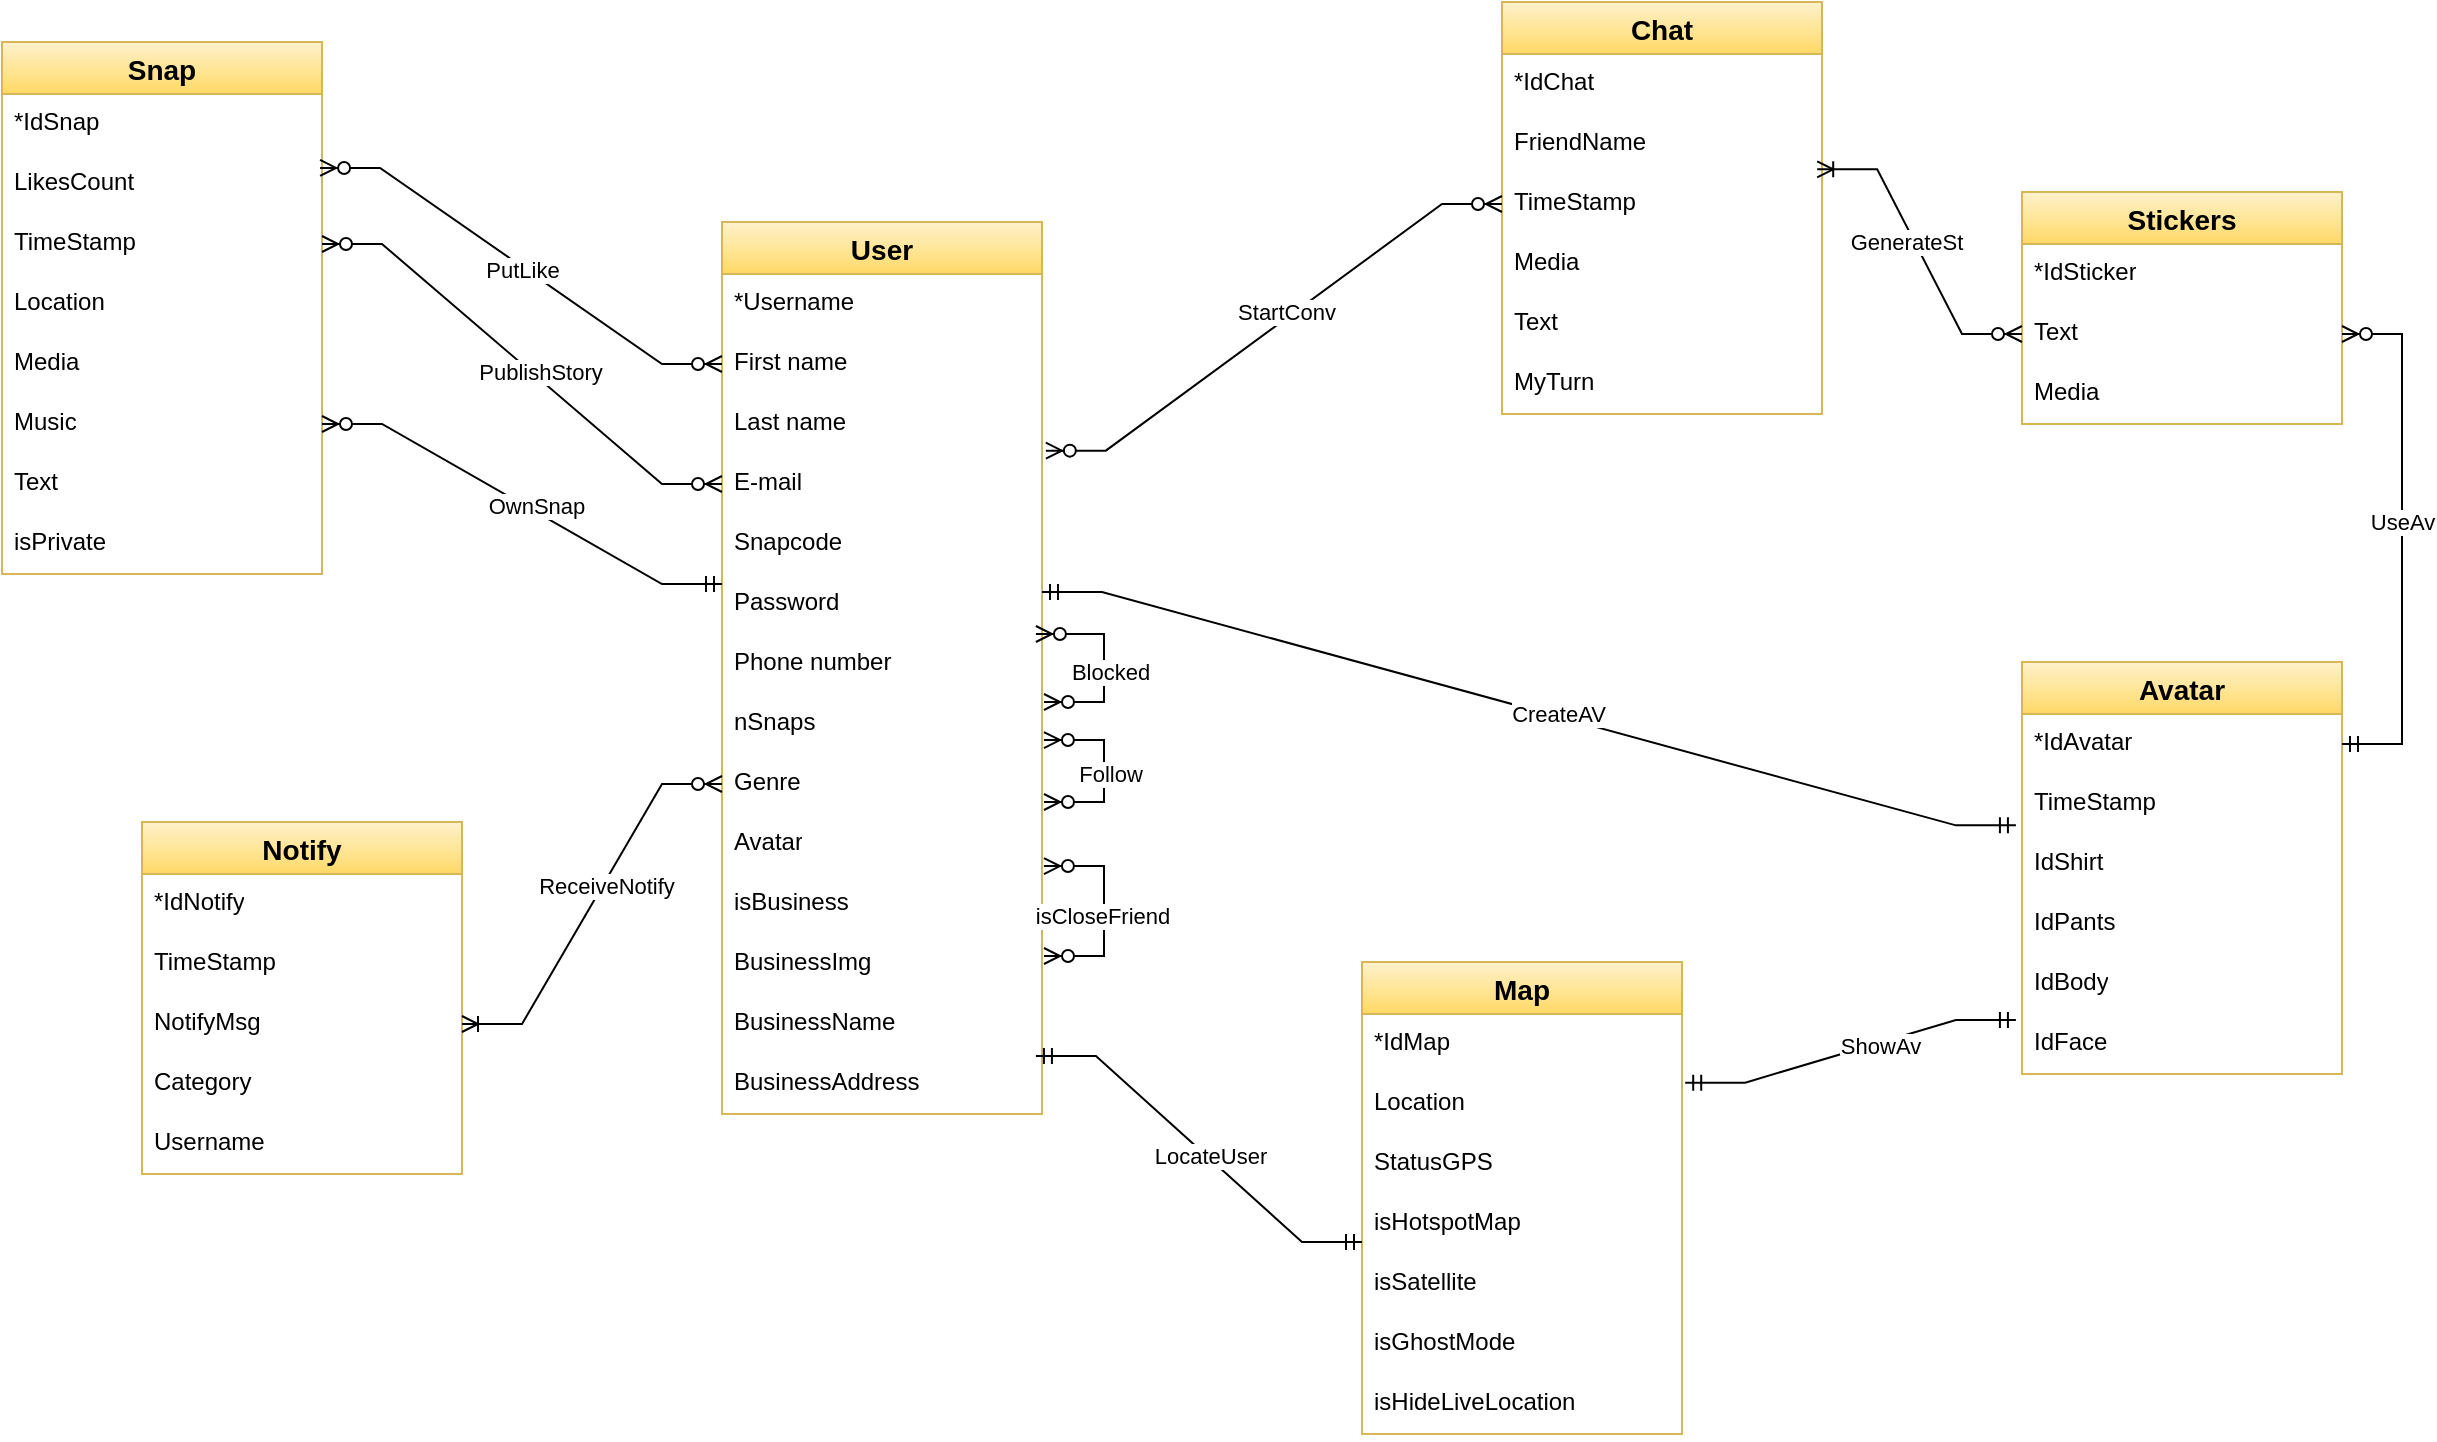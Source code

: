 <mxfile version="22.0.8" type="github">
  <diagram name="Page-1" id="eeb6GIZZUfjWowHsOeuV">
    <mxGraphModel dx="954" dy="527" grid="1" gridSize="10" guides="1" tooltips="1" connect="1" arrows="1" fold="1" page="1" pageScale="1" pageWidth="1169" pageHeight="827" math="0" shadow="0">
      <root>
        <mxCell id="0" />
        <mxCell id="1" parent="0" />
        <mxCell id="E8tW6npieSF5YsgEbHwR-1" value="User" style="swimlane;fontStyle=1;childLayout=stackLayout;horizontal=1;startSize=26;horizontalStack=0;resizeParent=1;resizeParentMax=0;resizeLast=0;collapsible=1;marginBottom=0;align=center;fontSize=14;fillColor=#fff2cc;strokeColor=#d6b656;gradientColor=#ffd966;" parent="1" vertex="1">
          <mxGeometry x="410" y="130" width="160" height="446" as="geometry" />
        </mxCell>
        <mxCell id="E8tW6npieSF5YsgEbHwR-11" value="*Username" style="text;strokeColor=none;fillColor=none;spacingLeft=4;spacingRight=4;overflow=hidden;rotatable=0;points=[[0,0.5],[1,0.5]];portConstraint=eastwest;fontSize=12;whiteSpace=wrap;html=1;" parent="E8tW6npieSF5YsgEbHwR-1" vertex="1">
          <mxGeometry y="26" width="160" height="30" as="geometry" />
        </mxCell>
        <mxCell id="E8tW6npieSF5YsgEbHwR-2" value="First name" style="text;strokeColor=none;fillColor=none;spacingLeft=4;spacingRight=4;overflow=hidden;rotatable=0;points=[[0,0.5],[1,0.5]];portConstraint=eastwest;fontSize=12;whiteSpace=wrap;html=1;" parent="E8tW6npieSF5YsgEbHwR-1" vertex="1">
          <mxGeometry y="56" width="160" height="30" as="geometry" />
        </mxCell>
        <mxCell id="E8tW6npieSF5YsgEbHwR-4" value="Last name" style="text;strokeColor=none;fillColor=none;spacingLeft=4;spacingRight=4;overflow=hidden;rotatable=0;points=[[0,0.5],[1,0.5]];portConstraint=eastwest;fontSize=12;whiteSpace=wrap;html=1;" parent="E8tW6npieSF5YsgEbHwR-1" vertex="1">
          <mxGeometry y="86" width="160" height="30" as="geometry" />
        </mxCell>
        <mxCell id="E8tW6npieSF5YsgEbHwR-12" value="E-mail" style="text;strokeColor=none;fillColor=none;spacingLeft=4;spacingRight=4;overflow=hidden;rotatable=0;points=[[0,0.5],[1,0.5]];portConstraint=eastwest;fontSize=12;whiteSpace=wrap;html=1;" parent="E8tW6npieSF5YsgEbHwR-1" vertex="1">
          <mxGeometry y="116" width="160" height="30" as="geometry" />
        </mxCell>
        <mxCell id="E8tW6npieSF5YsgEbHwR-13" value="Snapcode" style="text;strokeColor=none;fillColor=none;spacingLeft=4;spacingRight=4;overflow=hidden;rotatable=0;points=[[0,0.5],[1,0.5]];portConstraint=eastwest;fontSize=12;whiteSpace=wrap;html=1;" parent="E8tW6npieSF5YsgEbHwR-1" vertex="1">
          <mxGeometry y="146" width="160" height="30" as="geometry" />
        </mxCell>
        <mxCell id="E8tW6npieSF5YsgEbHwR-14" value="Password" style="text;strokeColor=none;fillColor=none;spacingLeft=4;spacingRight=4;overflow=hidden;rotatable=0;points=[[0,0.5],[1,0.5]];portConstraint=eastwest;fontSize=12;whiteSpace=wrap;html=1;" parent="E8tW6npieSF5YsgEbHwR-1" vertex="1">
          <mxGeometry y="176" width="160" height="30" as="geometry" />
        </mxCell>
        <mxCell id="E8tW6npieSF5YsgEbHwR-17" value="Phone number" style="text;strokeColor=none;fillColor=none;spacingLeft=4;spacingRight=4;overflow=hidden;rotatable=0;points=[[0,0.5],[1,0.5]];portConstraint=eastwest;fontSize=12;whiteSpace=wrap;html=1;" parent="E8tW6npieSF5YsgEbHwR-1" vertex="1">
          <mxGeometry y="206" width="160" height="30" as="geometry" />
        </mxCell>
        <mxCell id="E8tW6npieSF5YsgEbHwR-19" value="nSnaps" style="text;strokeColor=none;fillColor=none;spacingLeft=4;spacingRight=4;overflow=hidden;rotatable=0;points=[[0,0.5],[1,0.5]];portConstraint=eastwest;fontSize=12;whiteSpace=wrap;html=1;" parent="E8tW6npieSF5YsgEbHwR-1" vertex="1">
          <mxGeometry y="236" width="160" height="30" as="geometry" />
        </mxCell>
        <mxCell id="E8tW6npieSF5YsgEbHwR-20" value="Genre" style="text;strokeColor=none;fillColor=none;spacingLeft=4;spacingRight=4;overflow=hidden;rotatable=0;points=[[0,0.5],[1,0.5]];portConstraint=eastwest;fontSize=12;whiteSpace=wrap;html=1;" parent="E8tW6npieSF5YsgEbHwR-1" vertex="1">
          <mxGeometry y="266" width="160" height="30" as="geometry" />
        </mxCell>
        <mxCell id="E8tW6npieSF5YsgEbHwR-83" value="Avatar" style="text;strokeColor=none;fillColor=none;spacingLeft=4;spacingRight=4;overflow=hidden;rotatable=0;points=[[0,0.5],[1,0.5]];portConstraint=eastwest;fontSize=12;whiteSpace=wrap;html=1;" parent="E8tW6npieSF5YsgEbHwR-1" vertex="1">
          <mxGeometry y="296" width="160" height="30" as="geometry" />
        </mxCell>
        <mxCell id="RKkL9MZf_iNBz_sPCRg5-10" value="isBusiness" style="text;strokeColor=none;fillColor=none;spacingLeft=4;spacingRight=4;overflow=hidden;rotatable=0;points=[[0,0.5],[1,0.5]];portConstraint=eastwest;fontSize=12;whiteSpace=wrap;html=1;" parent="E8tW6npieSF5YsgEbHwR-1" vertex="1">
          <mxGeometry y="326" width="160" height="30" as="geometry" />
        </mxCell>
        <mxCell id="RKkL9MZf_iNBz_sPCRg5-11" value="BusinessImg" style="text;strokeColor=none;fillColor=none;spacingLeft=4;spacingRight=4;overflow=hidden;rotatable=0;points=[[0,0.5],[1,0.5]];portConstraint=eastwest;fontSize=12;whiteSpace=wrap;html=1;" parent="E8tW6npieSF5YsgEbHwR-1" vertex="1">
          <mxGeometry y="356" width="160" height="30" as="geometry" />
        </mxCell>
        <mxCell id="RKkL9MZf_iNBz_sPCRg5-12" value="BusinessName" style="text;strokeColor=none;fillColor=none;spacingLeft=4;spacingRight=4;overflow=hidden;rotatable=0;points=[[0,0.5],[1,0.5]];portConstraint=eastwest;fontSize=12;whiteSpace=wrap;html=1;" parent="E8tW6npieSF5YsgEbHwR-1" vertex="1">
          <mxGeometry y="386" width="160" height="30" as="geometry" />
        </mxCell>
        <mxCell id="RKkL9MZf_iNBz_sPCRg5-13" value="BusinessAddress" style="text;strokeColor=none;fillColor=none;spacingLeft=4;spacingRight=4;overflow=hidden;rotatable=0;points=[[0,0.5],[1,0.5]];portConstraint=eastwest;fontSize=12;whiteSpace=wrap;html=1;" parent="E8tW6npieSF5YsgEbHwR-1" vertex="1">
          <mxGeometry y="416" width="160" height="30" as="geometry" />
        </mxCell>
        <mxCell id="E8tW6npieSF5YsgEbHwR-8" value="Map" style="swimlane;fontStyle=1;childLayout=stackLayout;horizontal=1;startSize=26;horizontalStack=0;resizeParent=1;resizeParentMax=0;resizeLast=0;collapsible=1;marginBottom=0;align=center;fontSize=14;fillColor=#fff2cc;strokeColor=#d6b656;gradientColor=#ffd966;" parent="1" vertex="1">
          <mxGeometry x="730" y="500" width="160" height="236" as="geometry" />
        </mxCell>
        <mxCell id="E8tW6npieSF5YsgEbHwR-9" value="*IdMap" style="text;strokeColor=none;fillColor=none;spacingLeft=4;spacingRight=4;overflow=hidden;rotatable=0;points=[[0,0.5],[1,0.5]];portConstraint=eastwest;fontSize=12;whiteSpace=wrap;html=1;" parent="E8tW6npieSF5YsgEbHwR-8" vertex="1">
          <mxGeometry y="26" width="160" height="30" as="geometry" />
        </mxCell>
        <mxCell id="E8tW6npieSF5YsgEbHwR-10" value="Location" style="text;strokeColor=none;fillColor=none;spacingLeft=4;spacingRight=4;overflow=hidden;rotatable=0;points=[[0,0.5],[1,0.5]];portConstraint=eastwest;fontSize=12;whiteSpace=wrap;html=1;" parent="E8tW6npieSF5YsgEbHwR-8" vertex="1">
          <mxGeometry y="56" width="160" height="30" as="geometry" />
        </mxCell>
        <mxCell id="E8tW6npieSF5YsgEbHwR-15" value="StatusGPS" style="text;strokeColor=none;fillColor=none;spacingLeft=4;spacingRight=4;overflow=hidden;rotatable=0;points=[[0,0.5],[1,0.5]];portConstraint=eastwest;fontSize=12;whiteSpace=wrap;html=1;" parent="E8tW6npieSF5YsgEbHwR-8" vertex="1">
          <mxGeometry y="86" width="160" height="30" as="geometry" />
        </mxCell>
        <mxCell id="E8tW6npieSF5YsgEbHwR-16" value="&lt;div&gt;isHotspotMap&lt;/div&gt;&lt;div&gt;&lt;br&gt;&lt;/div&gt;" style="text;strokeColor=none;fillColor=none;spacingLeft=4;spacingRight=4;overflow=hidden;rotatable=0;points=[[0,0.5],[1,0.5]];portConstraint=eastwest;fontSize=12;whiteSpace=wrap;html=1;" parent="E8tW6npieSF5YsgEbHwR-8" vertex="1">
          <mxGeometry y="116" width="160" height="30" as="geometry" />
        </mxCell>
        <mxCell id="E8tW6npieSF5YsgEbHwR-21" value="isSatellite" style="text;strokeColor=none;fillColor=none;spacingLeft=4;spacingRight=4;overflow=hidden;rotatable=0;points=[[0,0.5],[1,0.5]];portConstraint=eastwest;fontSize=12;whiteSpace=wrap;html=1;" parent="E8tW6npieSF5YsgEbHwR-8" vertex="1">
          <mxGeometry y="146" width="160" height="30" as="geometry" />
        </mxCell>
        <mxCell id="E8tW6npieSF5YsgEbHwR-22" value="isGhostMode" style="text;strokeColor=none;fillColor=none;spacingLeft=4;spacingRight=4;overflow=hidden;rotatable=0;points=[[0,0.5],[1,0.5]];portConstraint=eastwest;fontSize=12;whiteSpace=wrap;html=1;" parent="E8tW6npieSF5YsgEbHwR-8" vertex="1">
          <mxGeometry y="176" width="160" height="30" as="geometry" />
        </mxCell>
        <mxCell id="2qUALNLpR4T5yD8OuCzF-1" value="isHideLiveLocation" style="text;strokeColor=none;fillColor=none;spacingLeft=4;spacingRight=4;overflow=hidden;rotatable=0;points=[[0,0.5],[1,0.5]];portConstraint=eastwest;fontSize=12;whiteSpace=wrap;html=1;" parent="E8tW6npieSF5YsgEbHwR-8" vertex="1">
          <mxGeometry y="206" width="160" height="30" as="geometry" />
        </mxCell>
        <mxCell id="E8tW6npieSF5YsgEbHwR-45" value="Chat" style="swimlane;fontStyle=1;childLayout=stackLayout;horizontal=1;startSize=26;horizontalStack=0;resizeParent=1;resizeParentMax=0;resizeLast=0;collapsible=1;marginBottom=0;align=center;fontSize=14;fillColor=#fff2cc;strokeColor=#d6b656;gradientColor=#ffd966;" parent="1" vertex="1">
          <mxGeometry x="800" y="20" width="160" height="206" as="geometry" />
        </mxCell>
        <mxCell id="E8tW6npieSF5YsgEbHwR-46" value="*IdChat" style="text;strokeColor=none;fillColor=none;spacingLeft=4;spacingRight=4;overflow=hidden;rotatable=0;points=[[0,0.5],[1,0.5]];portConstraint=eastwest;fontSize=12;whiteSpace=wrap;html=1;" parent="E8tW6npieSF5YsgEbHwR-45" vertex="1">
          <mxGeometry y="26" width="160" height="30" as="geometry" />
        </mxCell>
        <mxCell id="E8tW6npieSF5YsgEbHwR-47" value="FriendName" style="text;strokeColor=none;fillColor=none;spacingLeft=4;spacingRight=4;overflow=hidden;rotatable=0;points=[[0,0.5],[1,0.5]];portConstraint=eastwest;fontSize=12;whiteSpace=wrap;html=1;" parent="E8tW6npieSF5YsgEbHwR-45" vertex="1">
          <mxGeometry y="56" width="160" height="30" as="geometry" />
        </mxCell>
        <mxCell id="E8tW6npieSF5YsgEbHwR-48" value="TimeStamp" style="text;strokeColor=none;fillColor=none;spacingLeft=4;spacingRight=4;overflow=hidden;rotatable=0;points=[[0,0.5],[1,0.5]];portConstraint=eastwest;fontSize=12;whiteSpace=wrap;html=1;" parent="E8tW6npieSF5YsgEbHwR-45" vertex="1">
          <mxGeometry y="86" width="160" height="30" as="geometry" />
        </mxCell>
        <mxCell id="E8tW6npieSF5YsgEbHwR-56" value="Media" style="text;strokeColor=none;fillColor=none;spacingLeft=4;spacingRight=4;overflow=hidden;rotatable=0;points=[[0,0.5],[1,0.5]];portConstraint=eastwest;fontSize=12;whiteSpace=wrap;html=1;" parent="E8tW6npieSF5YsgEbHwR-45" vertex="1">
          <mxGeometry y="116" width="160" height="30" as="geometry" />
        </mxCell>
        <mxCell id="E8tW6npieSF5YsgEbHwR-67" value="Text" style="text;strokeColor=none;fillColor=none;spacingLeft=4;spacingRight=4;overflow=hidden;rotatable=0;points=[[0,0.5],[1,0.5]];portConstraint=eastwest;fontSize=12;whiteSpace=wrap;html=1;" parent="E8tW6npieSF5YsgEbHwR-45" vertex="1">
          <mxGeometry y="146" width="160" height="30" as="geometry" />
        </mxCell>
        <mxCell id="E8tW6npieSF5YsgEbHwR-57" value="MyTurn" style="text;strokeColor=none;fillColor=none;spacingLeft=4;spacingRight=4;overflow=hidden;rotatable=0;points=[[0,0.5],[1,0.5]];portConstraint=eastwest;fontSize=12;whiteSpace=wrap;html=1;" parent="E8tW6npieSF5YsgEbHwR-45" vertex="1">
          <mxGeometry y="176" width="160" height="30" as="geometry" />
        </mxCell>
        <mxCell id="E8tW6npieSF5YsgEbHwR-58" value="Snap" style="swimlane;fontStyle=1;childLayout=stackLayout;horizontal=1;startSize=26;horizontalStack=0;resizeParent=1;resizeParentMax=0;resizeLast=0;collapsible=1;marginBottom=0;align=center;fontSize=14;fillColor=#fff2cc;strokeColor=#d6b656;gradientColor=#ffd966;" parent="1" vertex="1">
          <mxGeometry x="50" y="40" width="160" height="266" as="geometry" />
        </mxCell>
        <mxCell id="E8tW6npieSF5YsgEbHwR-59" value="*IdSnap" style="text;strokeColor=none;fillColor=none;spacingLeft=4;spacingRight=4;overflow=hidden;rotatable=0;points=[[0,0.5],[1,0.5]];portConstraint=eastwest;fontSize=12;whiteSpace=wrap;html=1;" parent="E8tW6npieSF5YsgEbHwR-58" vertex="1">
          <mxGeometry y="26" width="160" height="30" as="geometry" />
        </mxCell>
        <mxCell id="E8tW6npieSF5YsgEbHwR-60" value="LikesCount" style="text;strokeColor=none;fillColor=none;spacingLeft=4;spacingRight=4;overflow=hidden;rotatable=0;points=[[0,0.5],[1,0.5]];portConstraint=eastwest;fontSize=12;whiteSpace=wrap;html=1;" parent="E8tW6npieSF5YsgEbHwR-58" vertex="1">
          <mxGeometry y="56" width="160" height="30" as="geometry" />
        </mxCell>
        <mxCell id="E8tW6npieSF5YsgEbHwR-61" value="TimeStamp" style="text;strokeColor=none;fillColor=none;spacingLeft=4;spacingRight=4;overflow=hidden;rotatable=0;points=[[0,0.5],[1,0.5]];portConstraint=eastwest;fontSize=12;whiteSpace=wrap;html=1;" parent="E8tW6npieSF5YsgEbHwR-58" vertex="1">
          <mxGeometry y="86" width="160" height="30" as="geometry" />
        </mxCell>
        <mxCell id="E8tW6npieSF5YsgEbHwR-63" value="Location" style="text;strokeColor=none;fillColor=none;spacingLeft=4;spacingRight=4;overflow=hidden;rotatable=0;points=[[0,0.5],[1,0.5]];portConstraint=eastwest;fontSize=12;whiteSpace=wrap;html=1;" parent="E8tW6npieSF5YsgEbHwR-58" vertex="1">
          <mxGeometry y="116" width="160" height="30" as="geometry" />
        </mxCell>
        <mxCell id="E8tW6npieSF5YsgEbHwR-64" value="Media" style="text;strokeColor=none;fillColor=none;spacingLeft=4;spacingRight=4;overflow=hidden;rotatable=0;points=[[0,0.5],[1,0.5]];portConstraint=eastwest;fontSize=12;whiteSpace=wrap;html=1;" parent="E8tW6npieSF5YsgEbHwR-58" vertex="1">
          <mxGeometry y="146" width="160" height="30" as="geometry" />
        </mxCell>
        <mxCell id="E8tW6npieSF5YsgEbHwR-65" value="Music" style="text;strokeColor=none;fillColor=none;spacingLeft=4;spacingRight=4;overflow=hidden;rotatable=0;points=[[0,0.5],[1,0.5]];portConstraint=eastwest;fontSize=12;whiteSpace=wrap;html=1;" parent="E8tW6npieSF5YsgEbHwR-58" vertex="1">
          <mxGeometry y="176" width="160" height="30" as="geometry" />
        </mxCell>
        <mxCell id="E8tW6npieSF5YsgEbHwR-66" value="Text" style="text;strokeColor=none;fillColor=none;spacingLeft=4;spacingRight=4;overflow=hidden;rotatable=0;points=[[0,0.5],[1,0.5]];portConstraint=eastwest;fontSize=12;whiteSpace=wrap;html=1;" parent="E8tW6npieSF5YsgEbHwR-58" vertex="1">
          <mxGeometry y="206" width="160" height="30" as="geometry" />
        </mxCell>
        <mxCell id="E8tW6npieSF5YsgEbHwR-108" value="isPrivate" style="text;strokeColor=none;fillColor=none;spacingLeft=4;spacingRight=4;overflow=hidden;rotatable=0;points=[[0,0.5],[1,0.5]];portConstraint=eastwest;fontSize=12;whiteSpace=wrap;html=1;" parent="E8tW6npieSF5YsgEbHwR-58" vertex="1">
          <mxGeometry y="236" width="160" height="30" as="geometry" />
        </mxCell>
        <mxCell id="E8tW6npieSF5YsgEbHwR-77" value="Avatar" style="swimlane;fontStyle=1;childLayout=stackLayout;horizontal=1;startSize=26;horizontalStack=0;resizeParent=1;resizeParentMax=0;resizeLast=0;collapsible=1;marginBottom=0;align=center;fontSize=14;fillColor=#fff2cc;strokeColor=#d6b656;gradientColor=#ffd966;" parent="1" vertex="1">
          <mxGeometry x="1060" y="350" width="160" height="206" as="geometry" />
        </mxCell>
        <mxCell id="E8tW6npieSF5YsgEbHwR-78" value="*IdAvatar" style="text;strokeColor=none;fillColor=none;spacingLeft=4;spacingRight=4;overflow=hidden;rotatable=0;points=[[0,0.5],[1,0.5]];portConstraint=eastwest;fontSize=12;whiteSpace=wrap;html=1;" parent="E8tW6npieSF5YsgEbHwR-77" vertex="1">
          <mxGeometry y="26" width="160" height="30" as="geometry" />
        </mxCell>
        <mxCell id="E8tW6npieSF5YsgEbHwR-79" value="TimeStamp" style="text;strokeColor=none;fillColor=none;spacingLeft=4;spacingRight=4;overflow=hidden;rotatable=0;points=[[0,0.5],[1,0.5]];portConstraint=eastwest;fontSize=12;whiteSpace=wrap;html=1;" parent="E8tW6npieSF5YsgEbHwR-77" vertex="1">
          <mxGeometry y="56" width="160" height="30" as="geometry" />
        </mxCell>
        <mxCell id="E8tW6npieSF5YsgEbHwR-80" value="IdShirt" style="text;strokeColor=none;fillColor=none;spacingLeft=4;spacingRight=4;overflow=hidden;rotatable=0;points=[[0,0.5],[1,0.5]];portConstraint=eastwest;fontSize=12;whiteSpace=wrap;html=1;" parent="E8tW6npieSF5YsgEbHwR-77" vertex="1">
          <mxGeometry y="86" width="160" height="30" as="geometry" />
        </mxCell>
        <mxCell id="E8tW6npieSF5YsgEbHwR-81" value="IdPants" style="text;strokeColor=none;fillColor=none;spacingLeft=4;spacingRight=4;overflow=hidden;rotatable=0;points=[[0,0.5],[1,0.5]];portConstraint=eastwest;fontSize=12;whiteSpace=wrap;html=1;" parent="E8tW6npieSF5YsgEbHwR-77" vertex="1">
          <mxGeometry y="116" width="160" height="30" as="geometry" />
        </mxCell>
        <mxCell id="E8tW6npieSF5YsgEbHwR-82" value="IdBody" style="text;strokeColor=none;fillColor=none;spacingLeft=4;spacingRight=4;overflow=hidden;rotatable=0;points=[[0,0.5],[1,0.5]];portConstraint=eastwest;fontSize=12;whiteSpace=wrap;html=1;" parent="E8tW6npieSF5YsgEbHwR-77" vertex="1">
          <mxGeometry y="146" width="160" height="30" as="geometry" />
        </mxCell>
        <mxCell id="E8tW6npieSF5YsgEbHwR-84" value="IdFace" style="text;strokeColor=none;fillColor=none;spacingLeft=4;spacingRight=4;overflow=hidden;rotatable=0;points=[[0,0.5],[1,0.5]];portConstraint=eastwest;fontSize=12;whiteSpace=wrap;html=1;" parent="E8tW6npieSF5YsgEbHwR-77" vertex="1">
          <mxGeometry y="176" width="160" height="30" as="geometry" />
        </mxCell>
        <mxCell id="E8tW6npieSF5YsgEbHwR-87" value="Notify" style="swimlane;fontStyle=1;childLayout=stackLayout;horizontal=1;startSize=26;horizontalStack=0;resizeParent=1;resizeParentMax=0;resizeLast=0;collapsible=1;marginBottom=0;align=center;fontSize=14;fillColor=#fff2cc;strokeColor=#d6b656;gradientColor=#ffd966;" parent="1" vertex="1">
          <mxGeometry x="120" y="430" width="160" height="176" as="geometry" />
        </mxCell>
        <mxCell id="E8tW6npieSF5YsgEbHwR-88" value="*IdNotify" style="text;strokeColor=none;fillColor=none;spacingLeft=4;spacingRight=4;overflow=hidden;rotatable=0;points=[[0,0.5],[1,0.5]];portConstraint=eastwest;fontSize=12;whiteSpace=wrap;html=1;" parent="E8tW6npieSF5YsgEbHwR-87" vertex="1">
          <mxGeometry y="26" width="160" height="30" as="geometry" />
        </mxCell>
        <mxCell id="E8tW6npieSF5YsgEbHwR-89" value="TimeStamp" style="text;strokeColor=none;fillColor=none;spacingLeft=4;spacingRight=4;overflow=hidden;rotatable=0;points=[[0,0.5],[1,0.5]];portConstraint=eastwest;fontSize=12;whiteSpace=wrap;html=1;" parent="E8tW6npieSF5YsgEbHwR-87" vertex="1">
          <mxGeometry y="56" width="160" height="30" as="geometry" />
        </mxCell>
        <mxCell id="E8tW6npieSF5YsgEbHwR-90" value="NotifyMsg" style="text;strokeColor=none;fillColor=none;spacingLeft=4;spacingRight=4;overflow=hidden;rotatable=0;points=[[0,0.5],[1,0.5]];portConstraint=eastwest;fontSize=12;whiteSpace=wrap;html=1;" parent="E8tW6npieSF5YsgEbHwR-87" vertex="1">
          <mxGeometry y="86" width="160" height="30" as="geometry" />
        </mxCell>
        <mxCell id="E8tW6npieSF5YsgEbHwR-91" value="Category" style="text;strokeColor=none;fillColor=none;spacingLeft=4;spacingRight=4;overflow=hidden;rotatable=0;points=[[0,0.5],[1,0.5]];portConstraint=eastwest;fontSize=12;whiteSpace=wrap;html=1;" parent="E8tW6npieSF5YsgEbHwR-87" vertex="1">
          <mxGeometry y="116" width="160" height="30" as="geometry" />
        </mxCell>
        <mxCell id="E8tW6npieSF5YsgEbHwR-92" value="Username" style="text;strokeColor=none;fillColor=none;spacingLeft=4;spacingRight=4;overflow=hidden;rotatable=0;points=[[0,0.5],[1,0.5]];portConstraint=eastwest;fontSize=12;whiteSpace=wrap;html=1;" parent="E8tW6npieSF5YsgEbHwR-87" vertex="1">
          <mxGeometry y="146" width="160" height="30" as="geometry" />
        </mxCell>
        <mxCell id="E8tW6npieSF5YsgEbHwR-93" value="" style="edgeStyle=entityRelationEdgeStyle;fontSize=12;html=1;endArrow=ERmandOne;startArrow=ERmandOne;rounded=0;entryX=0;entryY=0.5;entryDx=0;entryDy=0;exitX=0.981;exitY=0.033;exitDx=0;exitDy=0;exitPerimeter=0;" parent="1" source="RKkL9MZf_iNBz_sPCRg5-13" edge="1">
          <mxGeometry width="100" height="100" relative="1" as="geometry">
            <mxPoint x="569.04" y="495.99" as="sourcePoint" />
            <mxPoint x="730" y="640" as="targetPoint" />
          </mxGeometry>
        </mxCell>
        <mxCell id="E8tW6npieSF5YsgEbHwR-94" value="LocateUser" style="edgeLabel;html=1;align=center;verticalAlign=middle;resizable=0;points=[];" parent="E8tW6npieSF5YsgEbHwR-93" vertex="1" connectable="0">
          <mxGeometry x="0.058" y="1" relative="1" as="geometry">
            <mxPoint as="offset" />
          </mxGeometry>
        </mxCell>
        <mxCell id="E8tW6npieSF5YsgEbHwR-102" value="" style="edgeStyle=entityRelationEdgeStyle;fontSize=12;html=1;endArrow=ERmandOne;startArrow=ERmandOne;rounded=0;entryX=-0.019;entryY=0.856;entryDx=0;entryDy=0;entryPerimeter=0;" parent="1" target="E8tW6npieSF5YsgEbHwR-79" edge="1">
          <mxGeometry width="100" height="100" relative="1" as="geometry">
            <mxPoint x="570" y="315" as="sourcePoint" />
            <mxPoint x="1190" y="316" as="targetPoint" />
          </mxGeometry>
        </mxCell>
        <mxCell id="E8tW6npieSF5YsgEbHwR-103" value="CreateAV" style="edgeLabel;html=1;align=center;verticalAlign=middle;resizable=0;points=[];" parent="E8tW6npieSF5YsgEbHwR-102" vertex="1" connectable="0">
          <mxGeometry x="0.058" y="1" relative="1" as="geometry">
            <mxPoint as="offset" />
          </mxGeometry>
        </mxCell>
        <mxCell id="E8tW6npieSF5YsgEbHwR-112" value="Stickers" style="swimlane;fontStyle=1;childLayout=stackLayout;horizontal=1;startSize=26;horizontalStack=0;resizeParent=1;resizeParentMax=0;resizeLast=0;collapsible=1;marginBottom=0;align=center;fontSize=14;fillColor=#fff2cc;strokeColor=#d6b656;gradientColor=#ffd966;" parent="1" vertex="1">
          <mxGeometry x="1060" y="115" width="160" height="116" as="geometry" />
        </mxCell>
        <mxCell id="E8tW6npieSF5YsgEbHwR-113" value="*IdSticker" style="text;strokeColor=none;fillColor=none;spacingLeft=4;spacingRight=4;overflow=hidden;rotatable=0;points=[[0,0.5],[1,0.5]];portConstraint=eastwest;fontSize=12;whiteSpace=wrap;html=1;" parent="E8tW6npieSF5YsgEbHwR-112" vertex="1">
          <mxGeometry y="26" width="160" height="30" as="geometry" />
        </mxCell>
        <mxCell id="E8tW6npieSF5YsgEbHwR-114" value="Text" style="text;strokeColor=none;fillColor=none;spacingLeft=4;spacingRight=4;overflow=hidden;rotatable=0;points=[[0,0.5],[1,0.5]];portConstraint=eastwest;fontSize=12;whiteSpace=wrap;html=1;" parent="E8tW6npieSF5YsgEbHwR-112" vertex="1">
          <mxGeometry y="56" width="160" height="30" as="geometry" />
        </mxCell>
        <mxCell id="E8tW6npieSF5YsgEbHwR-115" value="Media" style="text;strokeColor=none;fillColor=none;spacingLeft=4;spacingRight=4;overflow=hidden;rotatable=0;points=[[0,0.5],[1,0.5]];portConstraint=eastwest;fontSize=12;whiteSpace=wrap;html=1;" parent="E8tW6npieSF5YsgEbHwR-112" vertex="1">
          <mxGeometry y="86" width="160" height="30" as="geometry" />
        </mxCell>
        <mxCell id="E8tW6npieSF5YsgEbHwR-121" value="" style="edgeStyle=entityRelationEdgeStyle;fontSize=12;html=1;endArrow=ERzeroToMany;startArrow=ERmandOne;rounded=0;exitX=1;exitY=0.5;exitDx=0;exitDy=0;" parent="1" source="E8tW6npieSF5YsgEbHwR-78" target="E8tW6npieSF5YsgEbHwR-114" edge="1">
          <mxGeometry width="100" height="100" relative="1" as="geometry">
            <mxPoint x="1030" y="520" as="sourcePoint" />
            <mxPoint x="1130" y="420" as="targetPoint" />
          </mxGeometry>
        </mxCell>
        <mxCell id="E8tW6npieSF5YsgEbHwR-122" value="UseAv" style="edgeLabel;html=1;align=center;verticalAlign=middle;resizable=0;points=[];" parent="E8tW6npieSF5YsgEbHwR-121" vertex="1" connectable="0">
          <mxGeometry x="0.063" relative="1" as="geometry">
            <mxPoint as="offset" />
          </mxGeometry>
        </mxCell>
        <mxCell id="E8tW6npieSF5YsgEbHwR-123" value="" style="edgeStyle=entityRelationEdgeStyle;fontSize=12;html=1;endArrow=ERoneToMany;startArrow=ERzeroToMany;rounded=0;entryX=0.985;entryY=-0.078;entryDx=0;entryDy=0;entryPerimeter=0;exitX=0;exitY=0.5;exitDx=0;exitDy=0;" parent="1" source="E8tW6npieSF5YsgEbHwR-114" target="E8tW6npieSF5YsgEbHwR-48" edge="1">
          <mxGeometry width="100" height="100" relative="1" as="geometry">
            <mxPoint x="1060" y="150" as="sourcePoint" />
            <mxPoint x="1160" y="50" as="targetPoint" />
          </mxGeometry>
        </mxCell>
        <mxCell id="E8tW6npieSF5YsgEbHwR-124" value="GenerateSt" style="edgeLabel;html=1;align=center;verticalAlign=middle;resizable=0;points=[];" parent="E8tW6npieSF5YsgEbHwR-123" vertex="1" connectable="0">
          <mxGeometry x="0.1" y="3" relative="1" as="geometry">
            <mxPoint x="-1" as="offset" />
          </mxGeometry>
        </mxCell>
        <mxCell id="E8tW6npieSF5YsgEbHwR-132" value="" style="edgeStyle=entityRelationEdgeStyle;fontSize=12;html=1;endArrow=ERmandOne;startArrow=ERmandOne;rounded=0;entryX=-0.019;entryY=0.1;entryDx=0;entryDy=0;entryPerimeter=0;exitX=1.01;exitY=1.144;exitDx=0;exitDy=0;exitPerimeter=0;" parent="1" source="E8tW6npieSF5YsgEbHwR-9" target="E8tW6npieSF5YsgEbHwR-84" edge="1">
          <mxGeometry width="100" height="100" relative="1" as="geometry">
            <mxPoint x="950" y="560" as="sourcePoint" />
            <mxPoint x="1050" y="460" as="targetPoint" />
          </mxGeometry>
        </mxCell>
        <mxCell id="E8tW6npieSF5YsgEbHwR-133" value="ShowAv" style="edgeLabel;html=1;align=center;verticalAlign=middle;resizable=0;points=[];" parent="E8tW6npieSF5YsgEbHwR-132" vertex="1" connectable="0">
          <mxGeometry x="0.182" y="-2" relative="1" as="geometry">
            <mxPoint x="-1" as="offset" />
          </mxGeometry>
        </mxCell>
        <mxCell id="RKkL9MZf_iNBz_sPCRg5-14" value="" style="edgeStyle=entityRelationEdgeStyle;fontSize=12;html=1;endArrow=ERzeroToMany;endFill=1;startArrow=ERzeroToMany;rounded=0;entryX=1.006;entryY=0.767;entryDx=0;entryDy=0;entryPerimeter=0;" parent="1" target="E8tW6npieSF5YsgEbHwR-19" edge="1">
          <mxGeometry width="100" height="100" relative="1" as="geometry">
            <mxPoint x="571" y="420" as="sourcePoint" />
            <mxPoint x="670" y="390" as="targetPoint" />
          </mxGeometry>
        </mxCell>
        <mxCell id="RKkL9MZf_iNBz_sPCRg5-15" value="Follow" style="edgeLabel;html=1;align=center;verticalAlign=middle;resizable=0;points=[];" parent="RKkL9MZf_iNBz_sPCRg5-14" vertex="1" connectable="0">
          <mxGeometry x="-0.033" y="-3" relative="1" as="geometry">
            <mxPoint as="offset" />
          </mxGeometry>
        </mxCell>
        <mxCell id="RKkL9MZf_iNBz_sPCRg5-16" value="" style="edgeStyle=entityRelationEdgeStyle;fontSize=12;html=1;endArrow=ERzeroToMany;endFill=1;startArrow=ERzeroToMany;rounded=0;entryX=0.981;entryY=0;entryDx=0;entryDy=0;entryPerimeter=0;" parent="1" target="E8tW6npieSF5YsgEbHwR-17" edge="1">
          <mxGeometry width="100" height="100" relative="1" as="geometry">
            <mxPoint x="571" y="370" as="sourcePoint" />
            <mxPoint x="720" y="370" as="targetPoint" />
          </mxGeometry>
        </mxCell>
        <mxCell id="RKkL9MZf_iNBz_sPCRg5-17" value="Blocked" style="edgeLabel;html=1;align=center;verticalAlign=middle;resizable=0;points=[];" parent="RKkL9MZf_iNBz_sPCRg5-16" vertex="1" connectable="0">
          <mxGeometry x="-0.071" y="-3" relative="1" as="geometry">
            <mxPoint as="offset" />
          </mxGeometry>
        </mxCell>
        <mxCell id="RKkL9MZf_iNBz_sPCRg5-18" value="" style="edgeStyle=entityRelationEdgeStyle;fontSize=12;html=1;endArrow=ERzeroToMany;endFill=1;startArrow=ERzeroToMany;rounded=0;entryX=1.006;entryY=0.867;entryDx=0;entryDy=0;entryPerimeter=0;" parent="1" target="E8tW6npieSF5YsgEbHwR-83" edge="1">
          <mxGeometry width="100" height="100" relative="1" as="geometry">
            <mxPoint x="571" y="497" as="sourcePoint" />
            <mxPoint x="593" y="441" as="targetPoint" />
            <Array as="points">
              <mxPoint x="643" y="460" />
              <mxPoint x="660" y="480" />
              <mxPoint x="670" y="470" />
              <mxPoint x="683" y="470" />
              <mxPoint x="703" y="470" />
            </Array>
          </mxGeometry>
        </mxCell>
        <mxCell id="RKkL9MZf_iNBz_sPCRg5-19" value="isCloseFriend" style="edgeLabel;html=1;align=center;verticalAlign=middle;resizable=0;points=[];" parent="RKkL9MZf_iNBz_sPCRg5-18" vertex="1" connectable="0">
          <mxGeometry x="-0.046" y="1" relative="1" as="geometry">
            <mxPoint as="offset" />
          </mxGeometry>
        </mxCell>
        <mxCell id="RKkL9MZf_iNBz_sPCRg5-21" value="" style="edgeStyle=entityRelationEdgeStyle;fontSize=12;html=1;endArrow=ERoneToMany;startArrow=ERzeroToMany;rounded=0;entryX=1;entryY=0.5;entryDx=0;entryDy=0;exitX=0;exitY=0.5;exitDx=0;exitDy=0;" parent="1" source="E8tW6npieSF5YsgEbHwR-20" target="E8tW6npieSF5YsgEbHwR-90" edge="1">
          <mxGeometry width="100" height="100" relative="1" as="geometry">
            <mxPoint x="430" y="740" as="sourcePoint" />
            <mxPoint x="530" y="640" as="targetPoint" />
          </mxGeometry>
        </mxCell>
        <mxCell id="RKkL9MZf_iNBz_sPCRg5-22" value="ReceiveNotify" style="edgeLabel;html=1;align=center;verticalAlign=middle;resizable=0;points=[];" parent="RKkL9MZf_iNBz_sPCRg5-21" vertex="1" connectable="0">
          <mxGeometry x="-0.114" y="2" relative="1" as="geometry">
            <mxPoint x="-1" as="offset" />
          </mxGeometry>
        </mxCell>
        <mxCell id="RKkL9MZf_iNBz_sPCRg5-25" value="" style="edgeStyle=entityRelationEdgeStyle;fontSize=12;html=1;endArrow=ERzeroToMany;endFill=1;startArrow=ERzeroToMany;rounded=0;entryX=1;entryY=0.5;entryDx=0;entryDy=0;exitX=0;exitY=0.5;exitDx=0;exitDy=0;" parent="1" source="E8tW6npieSF5YsgEbHwR-12" target="E8tW6npieSF5YsgEbHwR-61" edge="1">
          <mxGeometry width="100" height="100" relative="1" as="geometry">
            <mxPoint x="581" y="380" as="sourcePoint" />
            <mxPoint x="577" y="346" as="targetPoint" />
          </mxGeometry>
        </mxCell>
        <mxCell id="RKkL9MZf_iNBz_sPCRg5-26" value="PublishStory" style="edgeLabel;html=1;align=center;verticalAlign=middle;resizable=0;points=[];" parent="RKkL9MZf_iNBz_sPCRg5-25" vertex="1" connectable="0">
          <mxGeometry x="-0.071" y="-3" relative="1" as="geometry">
            <mxPoint as="offset" />
          </mxGeometry>
        </mxCell>
        <mxCell id="RKkL9MZf_iNBz_sPCRg5-29" value="" style="edgeStyle=entityRelationEdgeStyle;fontSize=12;html=1;endArrow=ERzeroToMany;endFill=1;startArrow=ERzeroToMany;rounded=0;entryX=1.012;entryY=-0.056;entryDx=0;entryDy=0;exitX=0;exitY=0.5;exitDx=0;exitDy=0;entryPerimeter=0;" parent="1" source="E8tW6npieSF5YsgEbHwR-48" target="E8tW6npieSF5YsgEbHwR-12" edge="1">
          <mxGeometry width="100" height="100" relative="1" as="geometry">
            <mxPoint x="420" y="271" as="sourcePoint" />
            <mxPoint x="220" y="151" as="targetPoint" />
          </mxGeometry>
        </mxCell>
        <mxCell id="RKkL9MZf_iNBz_sPCRg5-30" value="StartConv" style="edgeLabel;html=1;align=center;verticalAlign=middle;resizable=0;points=[];" parent="RKkL9MZf_iNBz_sPCRg5-29" vertex="1" connectable="0">
          <mxGeometry x="-0.071" y="-3" relative="1" as="geometry">
            <mxPoint as="offset" />
          </mxGeometry>
        </mxCell>
        <mxCell id="IVSRrLuUeM4uWN5kndI7-1" value="" style="edgeStyle=entityRelationEdgeStyle;fontSize=12;html=1;endArrow=ERzeroToMany;endFill=1;startArrow=ERzeroToMany;rounded=0;entryX=0.994;entryY=0.233;entryDx=0;entryDy=0;exitX=0;exitY=0.5;exitDx=0;exitDy=0;entryPerimeter=0;" edge="1" parent="1" source="E8tW6npieSF5YsgEbHwR-2" target="E8tW6npieSF5YsgEbHwR-60">
          <mxGeometry width="100" height="100" relative="1" as="geometry">
            <mxPoint x="420" y="271" as="sourcePoint" />
            <mxPoint x="220" y="151" as="targetPoint" />
          </mxGeometry>
        </mxCell>
        <mxCell id="IVSRrLuUeM4uWN5kndI7-4" value="PutLike" style="edgeLabel;html=1;align=center;verticalAlign=middle;resizable=0;points=[];" vertex="1" connectable="0" parent="IVSRrLuUeM4uWN5kndI7-1">
          <mxGeometry x="-0.008" y="1" relative="1" as="geometry">
            <mxPoint as="offset" />
          </mxGeometry>
        </mxCell>
        <mxCell id="IVSRrLuUeM4uWN5kndI7-5" value="" style="edgeStyle=entityRelationEdgeStyle;fontSize=12;html=1;endArrow=ERzeroToMany;startArrow=ERmandOne;rounded=0;entryX=1;entryY=0.5;entryDx=0;entryDy=0;exitX=0;exitY=0.167;exitDx=0;exitDy=0;exitPerimeter=0;" edge="1" parent="1" source="E8tW6npieSF5YsgEbHwR-14" target="E8tW6npieSF5YsgEbHwR-65">
          <mxGeometry width="100" height="100" relative="1" as="geometry">
            <mxPoint x="-10" y="480" as="sourcePoint" />
            <mxPoint x="90" y="380" as="targetPoint" />
          </mxGeometry>
        </mxCell>
        <mxCell id="IVSRrLuUeM4uWN5kndI7-6" value="OwnSnap" style="edgeLabel;html=1;align=center;verticalAlign=middle;resizable=0;points=[];" vertex="1" connectable="0" parent="IVSRrLuUeM4uWN5kndI7-5">
          <mxGeometry x="-0.059" y="-3" relative="1" as="geometry">
            <mxPoint as="offset" />
          </mxGeometry>
        </mxCell>
      </root>
    </mxGraphModel>
  </diagram>
</mxfile>
